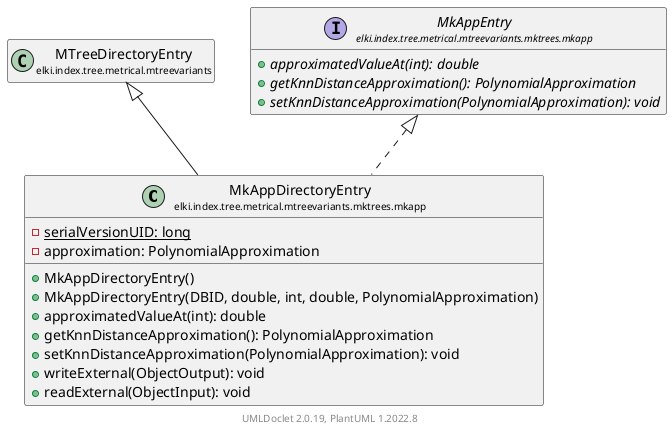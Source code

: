 @startuml
    remove .*\.(Instance|Par|Parameterizer|Factory)$
    set namespaceSeparator none
    hide empty fields
    hide empty methods

    class "<size:14>MkAppDirectoryEntry\n<size:10>elki.index.tree.metrical.mtreevariants.mktrees.mkapp" as elki.index.tree.metrical.mtreevariants.mktrees.mkapp.MkAppDirectoryEntry [[MkAppDirectoryEntry.html]] {
        {static} -serialVersionUID: long
        -approximation: PolynomialApproximation
        +MkAppDirectoryEntry()
        +MkAppDirectoryEntry(DBID, double, int, double, PolynomialApproximation)
        +approximatedValueAt(int): double
        +getKnnDistanceApproximation(): PolynomialApproximation
        +setKnnDistanceApproximation(PolynomialApproximation): void
        +writeExternal(ObjectOutput): void
        +readExternal(ObjectInput): void
    }

    class "<size:14>MTreeDirectoryEntry\n<size:10>elki.index.tree.metrical.mtreevariants" as elki.index.tree.metrical.mtreevariants.MTreeDirectoryEntry [[../../MTreeDirectoryEntry.html]]
    interface "<size:14>MkAppEntry\n<size:10>elki.index.tree.metrical.mtreevariants.mktrees.mkapp" as elki.index.tree.metrical.mtreevariants.mktrees.mkapp.MkAppEntry [[MkAppEntry.html]] {
        {abstract} +approximatedValueAt(int): double
        {abstract} +getKnnDistanceApproximation(): PolynomialApproximation
        {abstract} +setKnnDistanceApproximation(PolynomialApproximation): void
    }

    elki.index.tree.metrical.mtreevariants.MTreeDirectoryEntry <|-- elki.index.tree.metrical.mtreevariants.mktrees.mkapp.MkAppDirectoryEntry
    elki.index.tree.metrical.mtreevariants.mktrees.mkapp.MkAppEntry <|.. elki.index.tree.metrical.mtreevariants.mktrees.mkapp.MkAppDirectoryEntry

    center footer UMLDoclet 2.0.19, PlantUML 1.2022.8
@enduml
